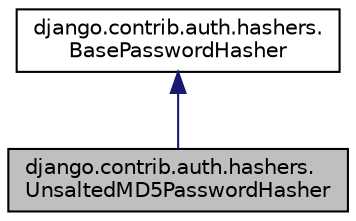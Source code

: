 digraph "django.contrib.auth.hashers.UnsaltedMD5PasswordHasher"
{
 // LATEX_PDF_SIZE
  edge [fontname="Helvetica",fontsize="10",labelfontname="Helvetica",labelfontsize="10"];
  node [fontname="Helvetica",fontsize="10",shape=record];
  Node1 [label="django.contrib.auth.hashers.\lUnsaltedMD5PasswordHasher",height=0.2,width=0.4,color="black", fillcolor="grey75", style="filled", fontcolor="black",tooltip=" "];
  Node2 -> Node1 [dir="back",color="midnightblue",fontsize="10",style="solid"];
  Node2 [label="django.contrib.auth.hashers.\lBasePasswordHasher",height=0.2,width=0.4,color="black", fillcolor="white", style="filled",URL="$classdjango_1_1contrib_1_1auth_1_1hashers_1_1_base_password_hasher.html",tooltip=" "];
}
